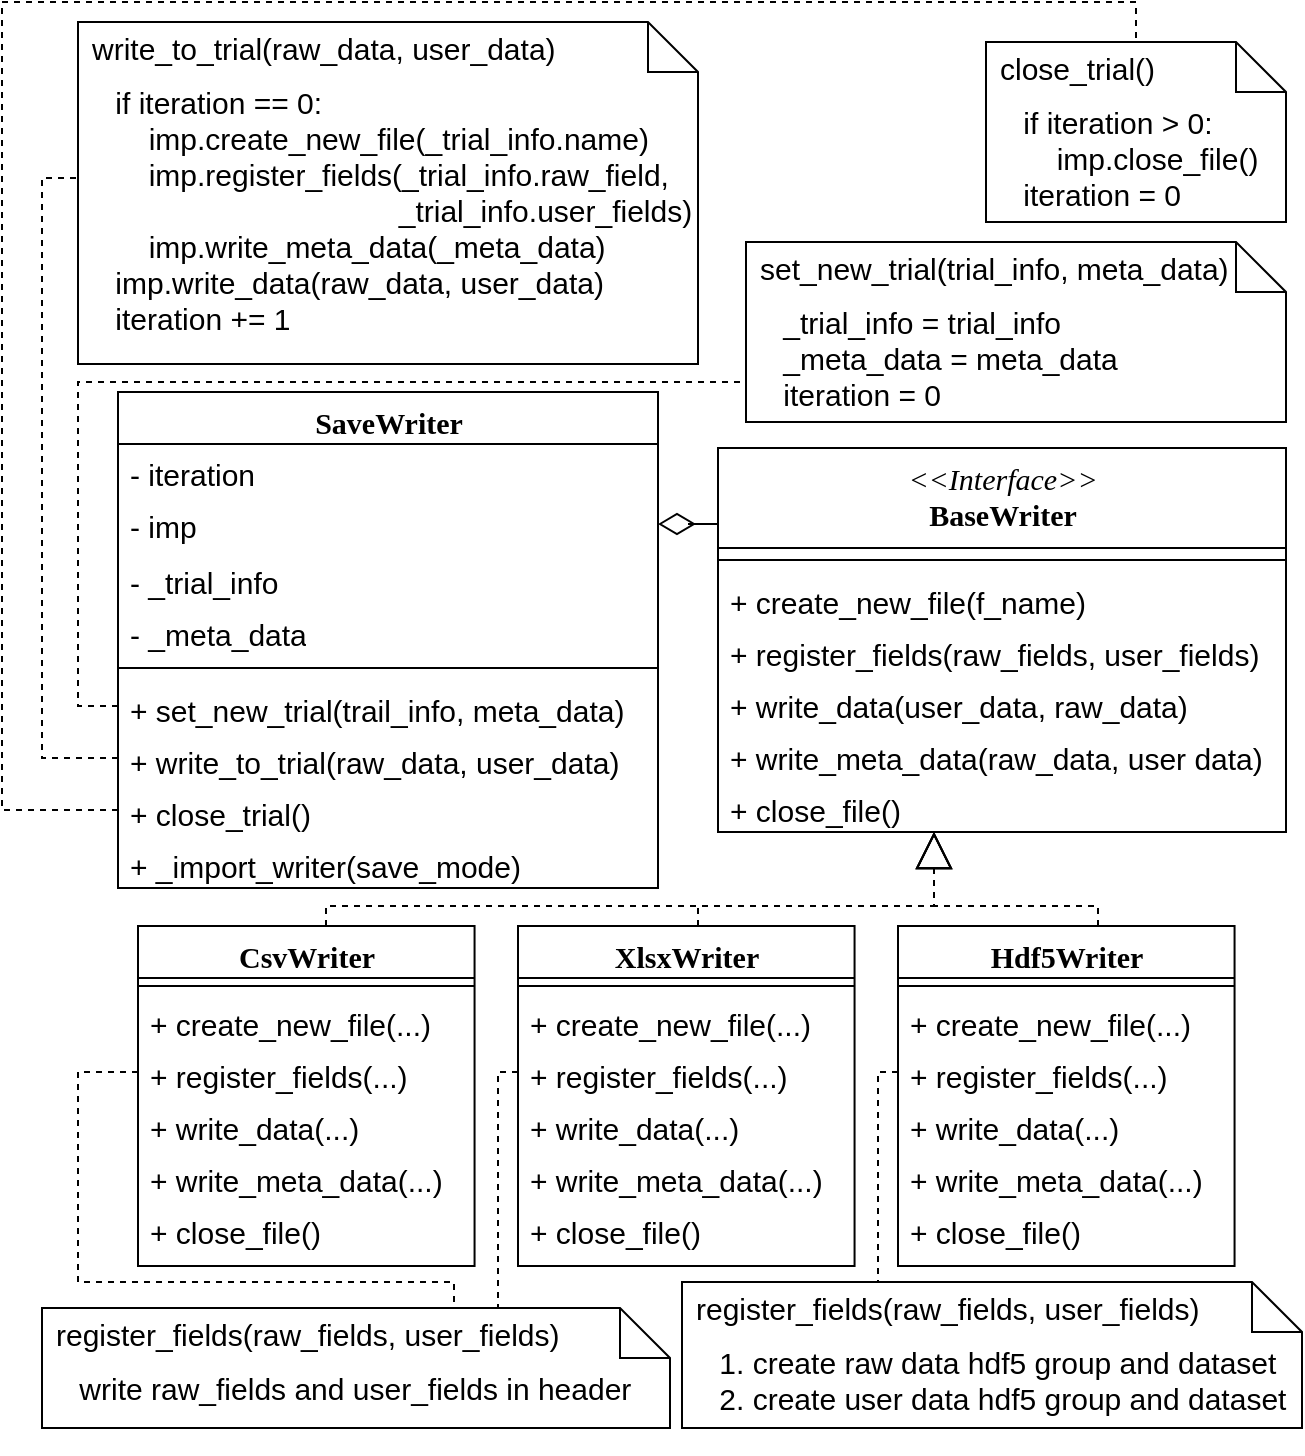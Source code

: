 <mxfile version="14.0.1" type="github">
  <diagram id="C5RBs43oDa-KdzZeNtuy" name="Page-1">
    <mxGraphModel dx="3716" dy="1100" grid="1" gridSize="10" guides="1" tooltips="1" connect="1" arrows="1" fold="1" page="1" pageScale="1" pageWidth="827" pageHeight="1169" math="0" shadow="0">
      <root>
        <mxCell id="WIyWlLk6GJQsqaUBKTNV-0" />
        <mxCell id="WIyWlLk6GJQsqaUBKTNV-1" parent="WIyWlLk6GJQsqaUBKTNV-0" />
        <mxCell id="AmHbZHZlYUlvdZBNM_50-43" value="SaveWriter" style="swimlane;html=1;fontStyle=1;align=center;verticalAlign=top;childLayout=stackLayout;horizontal=1;startSize=26;horizontalStack=0;resizeParent=1;resizeLast=0;collapsible=1;marginBottom=0;swimlaneFillColor=#ffffff;rounded=0;shadow=0;comic=0;labelBackgroundColor=none;strokeWidth=1;fillColor=none;fontFamily=Verdana;fontSize=15;" parent="WIyWlLk6GJQsqaUBKTNV-1" vertex="1">
          <mxGeometry x="-1522" y="405" width="270" height="248" as="geometry">
            <mxRectangle x="-1010" y="240" width="130" height="26" as="alternateBounds" />
          </mxGeometry>
        </mxCell>
        <mxCell id="PrIXuy7PniAQYLnB4FNg-18" value="- iteration" style="text;html=1;strokeColor=none;fillColor=none;align=left;verticalAlign=top;spacingLeft=4;spacingRight=4;whiteSpace=wrap;overflow=hidden;rotatable=0;points=[[0,0.5],[1,0.5]];portConstraint=eastwest;fontSize=15;" parent="AmHbZHZlYUlvdZBNM_50-43" vertex="1">
          <mxGeometry y="26" width="270" height="26" as="geometry" />
        </mxCell>
        <mxCell id="PrIXuy7PniAQYLnB4FNg-28" value="- imp" style="text;html=1;strokeColor=none;fillColor=none;align=left;verticalAlign=top;spacingLeft=4;spacingRight=4;whiteSpace=wrap;overflow=hidden;rotatable=0;points=[[0,0.5],[1,0.5]];portConstraint=eastwest;fontSize=15;" parent="AmHbZHZlYUlvdZBNM_50-43" vertex="1">
          <mxGeometry y="52" width="270" height="28" as="geometry" />
        </mxCell>
        <mxCell id="PrIXuy7PniAQYLnB4FNg-31" value="- _trial_info" style="text;html=1;strokeColor=none;fillColor=none;align=left;verticalAlign=top;spacingLeft=4;spacingRight=4;whiteSpace=wrap;overflow=hidden;rotatable=0;points=[[0,0.5],[1,0.5]];portConstraint=eastwest;fontSize=15;" parent="AmHbZHZlYUlvdZBNM_50-43" vertex="1">
          <mxGeometry y="80" width="270" height="26" as="geometry" />
        </mxCell>
        <mxCell id="PrIXuy7PniAQYLnB4FNg-32" value="- _meta_data" style="text;html=1;strokeColor=none;fillColor=none;align=left;verticalAlign=top;spacingLeft=4;spacingRight=4;whiteSpace=wrap;overflow=hidden;rotatable=0;points=[[0,0.5],[1,0.5]];portConstraint=eastwest;fontSize=15;" parent="AmHbZHZlYUlvdZBNM_50-43" vertex="1">
          <mxGeometry y="106" width="270" height="26" as="geometry" />
        </mxCell>
        <mxCell id="AmHbZHZlYUlvdZBNM_50-47" value="" style="line;html=1;strokeWidth=1;fillColor=none;align=left;verticalAlign=middle;spacingTop=-1;spacingLeft=3;spacingRight=3;rotatable=0;labelPosition=right;points=[];portConstraint=eastwest;fontSize=15;" parent="AmHbZHZlYUlvdZBNM_50-43" vertex="1">
          <mxGeometry y="132" width="270" height="12" as="geometry" />
        </mxCell>
        <mxCell id="AmHbZHZlYUlvdZBNM_50-48" value="+ set_new_trial(trail_info, meta_data)" style="text;html=1;strokeColor=none;fillColor=none;align=left;verticalAlign=top;spacingLeft=4;spacingRight=4;whiteSpace=wrap;overflow=hidden;rotatable=0;points=[[0,0.5],[1,0.5]];portConstraint=eastwest;fontSize=15;" parent="AmHbZHZlYUlvdZBNM_50-43" vertex="1">
          <mxGeometry y="144" width="270" height="26" as="geometry" />
        </mxCell>
        <mxCell id="PrIXuy7PniAQYLnB4FNg-16" value="+ write_to_trial(raw_data, user_data)" style="text;html=1;strokeColor=none;fillColor=none;align=left;verticalAlign=top;spacingLeft=4;spacingRight=4;whiteSpace=wrap;overflow=hidden;rotatable=0;points=[[0,0.5],[1,0.5]];portConstraint=eastwest;fontSize=15;" parent="AmHbZHZlYUlvdZBNM_50-43" vertex="1">
          <mxGeometry y="170" width="270" height="26" as="geometry" />
        </mxCell>
        <mxCell id="PrIXuy7PniAQYLnB4FNg-17" value="+ close_trial()" style="text;html=1;strokeColor=none;fillColor=none;align=left;verticalAlign=top;spacingLeft=4;spacingRight=4;whiteSpace=wrap;overflow=hidden;rotatable=0;points=[[0,0.5],[1,0.5]];portConstraint=eastwest;fontSize=15;" parent="AmHbZHZlYUlvdZBNM_50-43" vertex="1">
          <mxGeometry y="196" width="270" height="26" as="geometry" />
        </mxCell>
        <mxCell id="PrIXuy7PniAQYLnB4FNg-20" value="+ _import_writer(save_mode)" style="text;html=1;strokeColor=none;fillColor=none;align=left;verticalAlign=top;spacingLeft=4;spacingRight=4;whiteSpace=wrap;overflow=hidden;rotatable=0;points=[[0,0.5],[1,0.5]];portConstraint=eastwest;fontSize=15;" parent="AmHbZHZlYUlvdZBNM_50-43" vertex="1">
          <mxGeometry y="222" width="270" height="26" as="geometry" />
        </mxCell>
        <mxCell id="AmHbZHZlYUlvdZBNM_50-54" style="edgeStyle=orthogonalEdgeStyle;rounded=0;html=1;labelBackgroundColor=none;startArrow=none;startFill=0;startSize=8;endArrow=diamondThin;endFill=0;endSize=16;fontFamily=Verdana;fontSize=15;" parent="WIyWlLk6GJQsqaUBKTNV-1" source="AmHbZHZlYUlvdZBNM_50-122" edge="1" target="PrIXuy7PniAQYLnB4FNg-28">
          <mxGeometry relative="1" as="geometry">
            <mxPoint x="-1214" y="471" as="sourcePoint" />
            <mxPoint x="-1244" y="471" as="targetPoint" />
            <Array as="points">
              <mxPoint x="-1237" y="471" />
              <mxPoint x="-1237" y="471" />
            </Array>
          </mxGeometry>
        </mxCell>
        <mxCell id="AmHbZHZlYUlvdZBNM_50-122" value="&lt;span style=&quot;font-weight: normal&quot;&gt;&lt;i&gt;&amp;lt;&amp;lt;Interface&amp;gt;&amp;gt;&lt;br&gt;&lt;/i&gt;&lt;/span&gt;BaseWriter" style="swimlane;html=1;fontStyle=1;align=center;verticalAlign=top;childLayout=stackLayout;horizontal=1;startSize=50;horizontalStack=0;resizeParent=1;resizeLast=0;collapsible=1;marginBottom=0;swimlaneFillColor=#ffffff;rounded=0;shadow=0;comic=0;labelBackgroundColor=none;strokeWidth=1;fillColor=none;fontFamily=Verdana;fontSize=15;" parent="WIyWlLk6GJQsqaUBKTNV-1" vertex="1">
          <mxGeometry x="-1222" y="433" width="284" height="192" as="geometry">
            <mxRectangle x="-1010" y="240" width="130" height="26" as="alternateBounds" />
          </mxGeometry>
        </mxCell>
        <mxCell id="AmHbZHZlYUlvdZBNM_50-123" value="" style="line;html=1;strokeWidth=1;fillColor=none;align=left;verticalAlign=middle;spacingTop=-1;spacingLeft=3;spacingRight=3;rotatable=0;labelPosition=right;points=[];portConstraint=eastwest;fontSize=15;" parent="AmHbZHZlYUlvdZBNM_50-122" vertex="1">
          <mxGeometry y="50" width="284" height="12" as="geometry" />
        </mxCell>
        <mxCell id="AmHbZHZlYUlvdZBNM_50-124" value="+ create_new_file(f_name)" style="text;html=1;strokeColor=none;fillColor=none;align=left;verticalAlign=top;spacingLeft=4;spacingRight=4;whiteSpace=wrap;overflow=hidden;rotatable=0;points=[[0,0.5],[1,0.5]];portConstraint=eastwest;fontSize=15;" parent="AmHbZHZlYUlvdZBNM_50-122" vertex="1">
          <mxGeometry y="62" width="284" height="26" as="geometry" />
        </mxCell>
        <mxCell id="AmHbZHZlYUlvdZBNM_50-125" value="+ register_fields(raw_fields, user_fields)" style="text;html=1;strokeColor=none;fillColor=none;align=left;verticalAlign=top;spacingLeft=4;spacingRight=4;whiteSpace=wrap;overflow=hidden;rotatable=0;points=[[0,0.5],[1,0.5]];portConstraint=eastwest;fontSize=15;" parent="AmHbZHZlYUlvdZBNM_50-122" vertex="1">
          <mxGeometry y="88" width="284" height="26" as="geometry" />
        </mxCell>
        <mxCell id="AmHbZHZlYUlvdZBNM_50-126" value="+ write_data(user_data, raw_data)" style="text;html=1;strokeColor=none;fillColor=none;align=left;verticalAlign=top;spacingLeft=4;spacingRight=4;whiteSpace=wrap;overflow=hidden;rotatable=0;points=[[0,0.5],[1,0.5]];portConstraint=eastwest;fontSize=15;" parent="AmHbZHZlYUlvdZBNM_50-122" vertex="1">
          <mxGeometry y="114" width="284" height="26" as="geometry" />
        </mxCell>
        <mxCell id="AmHbZHZlYUlvdZBNM_50-127" value="+ write_meta_data(raw_data, user data)" style="text;html=1;strokeColor=none;fillColor=none;align=left;verticalAlign=top;spacingLeft=4;spacingRight=4;whiteSpace=wrap;overflow=hidden;rotatable=0;points=[[0,0.5],[1,0.5]];portConstraint=eastwest;fontSize=15;" parent="AmHbZHZlYUlvdZBNM_50-122" vertex="1">
          <mxGeometry y="140" width="284" height="26" as="geometry" />
        </mxCell>
        <mxCell id="PrIXuy7PniAQYLnB4FNg-0" value="+ close_file()" style="text;html=1;strokeColor=none;fillColor=none;align=left;verticalAlign=top;spacingLeft=4;spacingRight=4;whiteSpace=wrap;overflow=hidden;rotatable=0;points=[[0,0.5],[1,0.5]];portConstraint=eastwest;fontSize=15;" parent="AmHbZHZlYUlvdZBNM_50-122" vertex="1">
          <mxGeometry y="166" width="284" height="26" as="geometry" />
        </mxCell>
        <mxCell id="AmHbZHZlYUlvdZBNM_50-149" style="edgeStyle=orthogonalEdgeStyle;rounded=0;html=1;dashed=1;labelBackgroundColor=none;startArrow=none;startFill=0;startSize=8;endArrow=block;endFill=0;endSize=16;fontFamily=Verdana;fontSize=15;" parent="WIyWlLk6GJQsqaUBKTNV-1" source="AmHbZHZlYUlvdZBNM_50-55" target="AmHbZHZlYUlvdZBNM_50-122" edge="1">
          <mxGeometry relative="1" as="geometry">
            <Array as="points">
              <mxPoint x="-1418" y="662" />
              <mxPoint x="-1114" y="662" />
            </Array>
            <mxPoint x="-1024.86" y="682" as="sourcePoint" />
            <mxPoint x="-1076" y="704" as="targetPoint" />
          </mxGeometry>
        </mxCell>
        <mxCell id="AmHbZHZlYUlvdZBNM_50-150" value="&amp;nbsp; &amp;nbsp; _trial_info = trial_info&lt;br&gt;&amp;nbsp; &amp;nbsp; _meta_data = meta_data&lt;br&gt;&amp;nbsp; &amp;nbsp; iteration = 0" style="shape=note2;boundedLbl=1;whiteSpace=wrap;html=1;size=25;verticalAlign=top;align=left;fontSize=15;" parent="WIyWlLk6GJQsqaUBKTNV-1" vertex="1">
          <mxGeometry x="-1208" y="330" width="270" height="90" as="geometry" />
        </mxCell>
        <mxCell id="AmHbZHZlYUlvdZBNM_50-151" value="set_new_trial(trial_info, meta_data)" style="resizeWidth=1;part=1;strokeColor=none;fillColor=none;align=left;spacingLeft=5;fontSize=15;" parent="AmHbZHZlYUlvdZBNM_50-150" vertex="1">
          <mxGeometry width="270.0" height="25" relative="1" as="geometry" />
        </mxCell>
        <mxCell id="AmHbZHZlYUlvdZBNM_50-55" value="CsvWriter" style="swimlane;html=1;fontStyle=1;align=center;verticalAlign=top;childLayout=stackLayout;horizontal=1;startSize=26;horizontalStack=0;resizeParent=1;resizeLast=0;collapsible=1;marginBottom=0;swimlaneFillColor=#ffffff;rounded=0;shadow=0;comic=0;labelBackgroundColor=none;strokeWidth=1;fontFamily=Verdana;fontSize=15;" parent="WIyWlLk6GJQsqaUBKTNV-1" vertex="1">
          <mxGeometry x="-1512" y="672" width="168.28" height="170" as="geometry" />
        </mxCell>
        <mxCell id="AmHbZHZlYUlvdZBNM_50-56" value="" style="line;html=1;strokeWidth=1;fillColor=none;align=left;verticalAlign=middle;spacingTop=-1;spacingLeft=3;spacingRight=3;rotatable=0;labelPosition=right;points=[];portConstraint=eastwest;fontSize=15;" parent="AmHbZHZlYUlvdZBNM_50-55" vertex="1">
          <mxGeometry y="26" width="168.28" height="8" as="geometry" />
        </mxCell>
        <mxCell id="AmHbZHZlYUlvdZBNM_50-57" value="+ create_new_file(...)" style="text;html=1;strokeColor=none;fillColor=none;align=left;verticalAlign=top;spacingLeft=4;spacingRight=4;whiteSpace=wrap;overflow=hidden;rotatable=0;points=[[0,0.5],[1,0.5]];portConstraint=eastwest;fontSize=15;" parent="AmHbZHZlYUlvdZBNM_50-55" vertex="1">
          <mxGeometry y="34" width="168.28" height="26" as="geometry" />
        </mxCell>
        <mxCell id="AmHbZHZlYUlvdZBNM_50-58" value="+ register_fields(...)" style="text;html=1;strokeColor=none;fillColor=none;align=left;verticalAlign=top;spacingLeft=4;spacingRight=4;whiteSpace=wrap;overflow=hidden;rotatable=0;points=[[0,0.5],[1,0.5]];portConstraint=eastwest;fontSize=15;" parent="AmHbZHZlYUlvdZBNM_50-55" vertex="1">
          <mxGeometry y="60" width="168.28" height="26" as="geometry" />
        </mxCell>
        <mxCell id="AmHbZHZlYUlvdZBNM_50-129" value="+ write_data(...)" style="text;html=1;strokeColor=none;fillColor=none;align=left;verticalAlign=top;spacingLeft=4;spacingRight=4;whiteSpace=wrap;overflow=hidden;rotatable=0;points=[[0,0.5],[1,0.5]];portConstraint=eastwest;fontSize=15;" parent="AmHbZHZlYUlvdZBNM_50-55" vertex="1">
          <mxGeometry y="86" width="168.28" height="26" as="geometry" />
        </mxCell>
        <mxCell id="AmHbZHZlYUlvdZBNM_50-128" value="+ write_meta_data(...)" style="text;html=1;strokeColor=none;fillColor=none;align=left;verticalAlign=top;spacingLeft=4;spacingRight=4;whiteSpace=wrap;overflow=hidden;rotatable=0;points=[[0,0.5],[1,0.5]];portConstraint=eastwest;fontSize=15;" parent="AmHbZHZlYUlvdZBNM_50-55" vertex="1">
          <mxGeometry y="112" width="168.28" height="26" as="geometry" />
        </mxCell>
        <mxCell id="PrIXuy7PniAQYLnB4FNg-1" value="+ close_file()" style="text;html=1;strokeColor=none;fillColor=none;align=left;verticalAlign=top;spacingLeft=4;spacingRight=4;whiteSpace=wrap;overflow=hidden;rotatable=0;points=[[0,0.5],[1,0.5]];portConstraint=eastwest;fontSize=15;" parent="AmHbZHZlYUlvdZBNM_50-55" vertex="1">
          <mxGeometry y="138" width="168.28" height="32" as="geometry" />
        </mxCell>
        <mxCell id="PrIXuy7PniAQYLnB4FNg-2" value="XlsxWriter" style="swimlane;html=1;fontStyle=1;align=center;verticalAlign=top;childLayout=stackLayout;horizontal=1;startSize=26;horizontalStack=0;resizeParent=1;resizeLast=0;collapsible=1;marginBottom=0;swimlaneFillColor=#ffffff;rounded=0;shadow=0;comic=0;labelBackgroundColor=none;strokeWidth=1;fontFamily=Verdana;fontSize=15;" parent="WIyWlLk6GJQsqaUBKTNV-1" vertex="1">
          <mxGeometry x="-1322" y="672" width="168.28" height="170" as="geometry" />
        </mxCell>
        <mxCell id="PrIXuy7PniAQYLnB4FNg-3" value="" style="line;html=1;strokeWidth=1;fillColor=none;align=left;verticalAlign=middle;spacingTop=-1;spacingLeft=3;spacingRight=3;rotatable=0;labelPosition=right;points=[];portConstraint=eastwest;fontSize=15;" parent="PrIXuy7PniAQYLnB4FNg-2" vertex="1">
          <mxGeometry y="26" width="168.28" height="8" as="geometry" />
        </mxCell>
        <mxCell id="PrIXuy7PniAQYLnB4FNg-4" value="+ create_new_file(...)" style="text;html=1;strokeColor=none;fillColor=none;align=left;verticalAlign=top;spacingLeft=4;spacingRight=4;whiteSpace=wrap;overflow=hidden;rotatable=0;points=[[0,0.5],[1,0.5]];portConstraint=eastwest;fontSize=15;" parent="PrIXuy7PniAQYLnB4FNg-2" vertex="1">
          <mxGeometry y="34" width="168.28" height="26" as="geometry" />
        </mxCell>
        <mxCell id="PrIXuy7PniAQYLnB4FNg-5" value="+ register_fields(...)" style="text;html=1;strokeColor=none;fillColor=none;align=left;verticalAlign=top;spacingLeft=4;spacingRight=4;whiteSpace=wrap;overflow=hidden;rotatable=0;points=[[0,0.5],[1,0.5]];portConstraint=eastwest;fontSize=15;" parent="PrIXuy7PniAQYLnB4FNg-2" vertex="1">
          <mxGeometry y="60" width="168.28" height="26" as="geometry" />
        </mxCell>
        <mxCell id="PrIXuy7PniAQYLnB4FNg-6" value="+ write_data(...)" style="text;html=1;strokeColor=none;fillColor=none;align=left;verticalAlign=top;spacingLeft=4;spacingRight=4;whiteSpace=wrap;overflow=hidden;rotatable=0;points=[[0,0.5],[1,0.5]];portConstraint=eastwest;fontSize=15;" parent="PrIXuy7PniAQYLnB4FNg-2" vertex="1">
          <mxGeometry y="86" width="168.28" height="26" as="geometry" />
        </mxCell>
        <mxCell id="PrIXuy7PniAQYLnB4FNg-7" value="+ write_meta_data(...)" style="text;html=1;strokeColor=none;fillColor=none;align=left;verticalAlign=top;spacingLeft=4;spacingRight=4;whiteSpace=wrap;overflow=hidden;rotatable=0;points=[[0,0.5],[1,0.5]];portConstraint=eastwest;fontSize=15;" parent="PrIXuy7PniAQYLnB4FNg-2" vertex="1">
          <mxGeometry y="112" width="168.28" height="26" as="geometry" />
        </mxCell>
        <mxCell id="PrIXuy7PniAQYLnB4FNg-8" value="+ close_file()" style="text;html=1;strokeColor=none;fillColor=none;align=left;verticalAlign=top;spacingLeft=4;spacingRight=4;whiteSpace=wrap;overflow=hidden;rotatable=0;points=[[0,0.5],[1,0.5]];portConstraint=eastwest;fontSize=15;" parent="PrIXuy7PniAQYLnB4FNg-2" vertex="1">
          <mxGeometry y="138" width="168.28" height="32" as="geometry" />
        </mxCell>
        <mxCell id="PrIXuy7PniAQYLnB4FNg-9" value="Hdf5Writer" style="swimlane;html=1;fontStyle=1;align=center;verticalAlign=top;childLayout=stackLayout;horizontal=1;startSize=26;horizontalStack=0;resizeParent=1;resizeLast=0;collapsible=1;marginBottom=0;swimlaneFillColor=#ffffff;rounded=0;shadow=0;comic=0;labelBackgroundColor=none;strokeWidth=1;fontFamily=Verdana;fontSize=15;" parent="WIyWlLk6GJQsqaUBKTNV-1" vertex="1">
          <mxGeometry x="-1132" y="672" width="168.28" height="170" as="geometry" />
        </mxCell>
        <mxCell id="PrIXuy7PniAQYLnB4FNg-10" value="" style="line;html=1;strokeWidth=1;fillColor=none;align=left;verticalAlign=middle;spacingTop=-1;spacingLeft=3;spacingRight=3;rotatable=0;labelPosition=right;points=[];portConstraint=eastwest;fontSize=15;" parent="PrIXuy7PniAQYLnB4FNg-9" vertex="1">
          <mxGeometry y="26" width="168.28" height="8" as="geometry" />
        </mxCell>
        <mxCell id="PrIXuy7PniAQYLnB4FNg-11" value="+ create_new_file(...)" style="text;html=1;strokeColor=none;fillColor=none;align=left;verticalAlign=top;spacingLeft=4;spacingRight=4;whiteSpace=wrap;overflow=hidden;rotatable=0;points=[[0,0.5],[1,0.5]];portConstraint=eastwest;fontSize=15;" parent="PrIXuy7PniAQYLnB4FNg-9" vertex="1">
          <mxGeometry y="34" width="168.28" height="26" as="geometry" />
        </mxCell>
        <mxCell id="PrIXuy7PniAQYLnB4FNg-12" value="+ register_fields(...)" style="text;html=1;strokeColor=none;fillColor=none;align=left;verticalAlign=top;spacingLeft=4;spacingRight=4;whiteSpace=wrap;overflow=hidden;rotatable=0;points=[[0,0.5],[1,0.5]];portConstraint=eastwest;fontSize=15;" parent="PrIXuy7PniAQYLnB4FNg-9" vertex="1">
          <mxGeometry y="60" width="168.28" height="26" as="geometry" />
        </mxCell>
        <mxCell id="PrIXuy7PniAQYLnB4FNg-13" value="+ write_data(...)" style="text;html=1;strokeColor=none;fillColor=none;align=left;verticalAlign=top;spacingLeft=4;spacingRight=4;whiteSpace=wrap;overflow=hidden;rotatable=0;points=[[0,0.5],[1,0.5]];portConstraint=eastwest;fontSize=15;" parent="PrIXuy7PniAQYLnB4FNg-9" vertex="1">
          <mxGeometry y="86" width="168.28" height="26" as="geometry" />
        </mxCell>
        <mxCell id="PrIXuy7PniAQYLnB4FNg-14" value="+ write_meta_data(...)" style="text;html=1;strokeColor=none;fillColor=none;align=left;verticalAlign=top;spacingLeft=4;spacingRight=4;whiteSpace=wrap;overflow=hidden;rotatable=0;points=[[0,0.5],[1,0.5]];portConstraint=eastwest;fontSize=15;" parent="PrIXuy7PniAQYLnB4FNg-9" vertex="1">
          <mxGeometry y="112" width="168.28" height="26" as="geometry" />
        </mxCell>
        <mxCell id="PrIXuy7PniAQYLnB4FNg-15" value="+ close_file()" style="text;html=1;strokeColor=none;fillColor=none;align=left;verticalAlign=top;spacingLeft=4;spacingRight=4;whiteSpace=wrap;overflow=hidden;rotatable=0;points=[[0,0.5],[1,0.5]];portConstraint=eastwest;fontSize=15;" parent="PrIXuy7PniAQYLnB4FNg-9" vertex="1">
          <mxGeometry y="138" width="168.28" height="26" as="geometry" />
        </mxCell>
        <mxCell id="PrIXuy7PniAQYLnB4FNg-33" value="&amp;nbsp; &amp;nbsp; if iteration == 0:&lt;br&gt;&amp;nbsp; &amp;nbsp; &amp;nbsp; &amp;nbsp; imp.create_new_file(_trial_info.name)&lt;br&gt;&amp;nbsp; &amp;nbsp; &amp;nbsp; &amp;nbsp; imp.register_fields(_trial_info.raw_field,&lt;br&gt;&amp;nbsp; &amp;nbsp; &amp;nbsp; &amp;nbsp; &amp;nbsp; &amp;nbsp; &amp;nbsp; &amp;nbsp; &amp;nbsp; &amp;nbsp; &amp;nbsp; &amp;nbsp; &amp;nbsp; &amp;nbsp; &amp;nbsp; &amp;nbsp; &amp;nbsp; &amp;nbsp; &amp;nbsp; _trial_info.user_fields)&lt;br&gt;&amp;nbsp; &amp;nbsp; &amp;nbsp; &amp;nbsp; imp.write_meta_data(_meta_data)&lt;br&gt;&amp;nbsp; &amp;nbsp; imp.write_data(raw_data, user_data)&lt;br&gt;&amp;nbsp; &amp;nbsp; iteration += 1" style="shape=note2;boundedLbl=1;whiteSpace=wrap;html=1;size=25;verticalAlign=top;align=left;fontSize=15;" parent="WIyWlLk6GJQsqaUBKTNV-1" vertex="1">
          <mxGeometry x="-1542" y="220" width="310" height="171" as="geometry" />
        </mxCell>
        <mxCell id="PrIXuy7PniAQYLnB4FNg-34" value="write_to_trial(raw_data, user_data)" style="resizeWidth=1;part=1;strokeColor=none;fillColor=none;align=left;spacingLeft=5;fontSize=15;" parent="PrIXuy7PniAQYLnB4FNg-33" vertex="1">
          <mxGeometry width="310.0" height="25" relative="1" as="geometry" />
        </mxCell>
        <mxCell id="PrIXuy7PniAQYLnB4FNg-36" value="&amp;nbsp; &amp;nbsp; if iteration &amp;gt; 0:&lt;br&gt;&amp;nbsp; &amp;nbsp; &amp;nbsp; &amp;nbsp; imp.close_file()&lt;br&gt;&amp;nbsp; &amp;nbsp; iteration = 0" style="shape=note2;boundedLbl=1;whiteSpace=wrap;html=1;size=25;verticalAlign=top;align=left;fontSize=15;" parent="WIyWlLk6GJQsqaUBKTNV-1" vertex="1">
          <mxGeometry x="-1088" y="230" width="150" height="90" as="geometry" />
        </mxCell>
        <mxCell id="PrIXuy7PniAQYLnB4FNg-37" value="close_trial()" style="resizeWidth=1;part=1;strokeColor=none;fillColor=none;align=left;spacingLeft=5;fontSize=15;" parent="PrIXuy7PniAQYLnB4FNg-36" vertex="1">
          <mxGeometry width="150.0" height="25" relative="1" as="geometry" />
        </mxCell>
        <mxCell id="PrIXuy7PniAQYLnB4FNg-39" style="edgeStyle=orthogonalEdgeStyle;rounded=0;html=1;dashed=1;labelBackgroundColor=none;startArrow=none;startFill=0;startSize=8;endArrow=block;endFill=0;endSize=16;fontFamily=Verdana;fontSize=15;" parent="WIyWlLk6GJQsqaUBKTNV-1" source="PrIXuy7PniAQYLnB4FNg-2" target="AmHbZHZlYUlvdZBNM_50-122" edge="1">
          <mxGeometry relative="1" as="geometry">
            <Array as="points">
              <mxPoint x="-1232" y="662" />
              <mxPoint x="-1114" y="662" />
            </Array>
            <mxPoint x="-1273" y="682" as="sourcePoint" />
            <mxPoint x="-1114" y="624" as="targetPoint" />
          </mxGeometry>
        </mxCell>
        <mxCell id="PrIXuy7PniAQYLnB4FNg-40" style="edgeStyle=orthogonalEdgeStyle;rounded=0;html=1;dashed=1;labelBackgroundColor=none;startArrow=none;startFill=0;startSize=8;endArrow=block;endFill=0;endSize=16;fontFamily=Verdana;fontSize=15;" parent="WIyWlLk6GJQsqaUBKTNV-1" source="PrIXuy7PniAQYLnB4FNg-9" target="AmHbZHZlYUlvdZBNM_50-122" edge="1">
          <mxGeometry relative="1" as="geometry">
            <Array as="points">
              <mxPoint x="-1032" y="662" />
              <mxPoint x="-1114" y="662" />
            </Array>
            <mxPoint x="-1104" y="682" as="sourcePoint" />
            <mxPoint x="-1104" y="624" as="targetPoint" />
          </mxGeometry>
        </mxCell>
        <mxCell id="DF5kBo6IlGlXPHQ93BRQ-0" value="&amp;nbsp; &amp;nbsp; 1. create raw data hdf5 group and dataset&lt;br&gt;&amp;nbsp; &amp;nbsp; 2. create user data hdf5 group and&amp;nbsp;dataset&lt;br&gt;&amp;nbsp;&amp;nbsp;" style="shape=note2;boundedLbl=1;whiteSpace=wrap;html=1;size=25;verticalAlign=top;align=left;fontSize=15;" vertex="1" parent="WIyWlLk6GJQsqaUBKTNV-1">
          <mxGeometry x="-1240" y="850" width="310" height="73" as="geometry" />
        </mxCell>
        <mxCell id="DF5kBo6IlGlXPHQ93BRQ-1" value="register_fields(raw_fields, user_fields)" style="resizeWidth=1;part=1;strokeColor=none;fillColor=none;align=left;spacingLeft=5;fontSize=15;" vertex="1" parent="DF5kBo6IlGlXPHQ93BRQ-0">
          <mxGeometry width="310.0" height="25" relative="1" as="geometry" />
        </mxCell>
        <mxCell id="DF5kBo6IlGlXPHQ93BRQ-2" style="edgeStyle=orthogonalEdgeStyle;rounded=0;orthogonalLoop=1;jettySize=auto;html=1;exitX=0;exitY=0.5;exitDx=0;exitDy=0;dashed=1;endArrow=none;endFill=0;" edge="1" parent="WIyWlLk6GJQsqaUBKTNV-1" source="PrIXuy7PniAQYLnB4FNg-12" target="DF5kBo6IlGlXPHQ93BRQ-1">
          <mxGeometry relative="1" as="geometry">
            <Array as="points">
              <mxPoint x="-1142" y="745" />
            </Array>
          </mxGeometry>
        </mxCell>
        <mxCell id="DF5kBo6IlGlXPHQ93BRQ-5" value="&amp;nbsp; &amp;nbsp; write raw_fields and user_fields in header&lt;br&gt;&amp;nbsp;&amp;nbsp;" style="shape=note2;boundedLbl=1;whiteSpace=wrap;html=1;size=25;verticalAlign=top;align=left;fontSize=15;" vertex="1" parent="WIyWlLk6GJQsqaUBKTNV-1">
          <mxGeometry x="-1560" y="863" width="314" height="60" as="geometry" />
        </mxCell>
        <mxCell id="DF5kBo6IlGlXPHQ93BRQ-6" value="register_fields(raw_fields, user_fields)" style="resizeWidth=1;part=1;strokeColor=none;fillColor=none;align=left;spacingLeft=5;fontSize=15;" vertex="1" parent="DF5kBo6IlGlXPHQ93BRQ-5">
          <mxGeometry width="314.0" height="25" relative="1" as="geometry" />
        </mxCell>
        <mxCell id="DF5kBo6IlGlXPHQ93BRQ-7" style="edgeStyle=orthogonalEdgeStyle;rounded=0;orthogonalLoop=1;jettySize=auto;html=1;exitX=0;exitY=0.5;exitDx=0;exitDy=0;dashed=1;endArrow=none;endFill=0;" edge="1" parent="WIyWlLk6GJQsqaUBKTNV-1" source="AmHbZHZlYUlvdZBNM_50-58" target="DF5kBo6IlGlXPHQ93BRQ-5">
          <mxGeometry relative="1" as="geometry">
            <mxPoint x="-1592" y="882" as="targetPoint" />
            <Array as="points">
              <mxPoint x="-1542" y="745" />
              <mxPoint x="-1542" y="850" />
              <mxPoint x="-1354" y="850" />
            </Array>
          </mxGeometry>
        </mxCell>
        <mxCell id="DF5kBo6IlGlXPHQ93BRQ-8" style="edgeStyle=orthogonalEdgeStyle;rounded=0;orthogonalLoop=1;jettySize=auto;html=1;exitX=0;exitY=0.5;exitDx=0;exitDy=0;dashed=1;endArrow=none;endFill=0;" edge="1" parent="WIyWlLk6GJQsqaUBKTNV-1" source="PrIXuy7PniAQYLnB4FNg-5" target="DF5kBo6IlGlXPHQ93BRQ-5">
          <mxGeometry relative="1" as="geometry">
            <Array as="points">
              <mxPoint x="-1332" y="745" />
            </Array>
          </mxGeometry>
        </mxCell>
        <mxCell id="DF5kBo6IlGlXPHQ93BRQ-9" style="edgeStyle=orthogonalEdgeStyle;rounded=0;orthogonalLoop=1;jettySize=auto;html=1;exitX=0;exitY=0.5;exitDx=0;exitDy=0;dashed=1;endArrow=none;endFill=0;" edge="1" parent="WIyWlLk6GJQsqaUBKTNV-1" source="AmHbZHZlYUlvdZBNM_50-48" target="AmHbZHZlYUlvdZBNM_50-150">
          <mxGeometry relative="1" as="geometry">
            <Array as="points">
              <mxPoint x="-1542" y="562" />
              <mxPoint x="-1542" y="400" />
            </Array>
          </mxGeometry>
        </mxCell>
        <mxCell id="DF5kBo6IlGlXPHQ93BRQ-10" style="edgeStyle=orthogonalEdgeStyle;rounded=0;orthogonalLoop=1;jettySize=auto;html=1;exitX=0;exitY=0.5;exitDx=0;exitDy=0;dashed=1;endArrow=none;endFill=0;" edge="1" parent="WIyWlLk6GJQsqaUBKTNV-1" source="PrIXuy7PniAQYLnB4FNg-16" target="PrIXuy7PniAQYLnB4FNg-33">
          <mxGeometry relative="1" as="geometry">
            <Array as="points">
              <mxPoint x="-1560" y="588" />
              <mxPoint x="-1560" y="298" />
            </Array>
          </mxGeometry>
        </mxCell>
        <mxCell id="DF5kBo6IlGlXPHQ93BRQ-11" style="edgeStyle=orthogonalEdgeStyle;rounded=0;orthogonalLoop=1;jettySize=auto;html=1;exitX=0;exitY=0.5;exitDx=0;exitDy=0;dashed=1;endArrow=none;endFill=0;" edge="1" parent="WIyWlLk6GJQsqaUBKTNV-1" source="PrIXuy7PniAQYLnB4FNg-17" target="PrIXuy7PniAQYLnB4FNg-36">
          <mxGeometry relative="1" as="geometry">
            <Array as="points">
              <mxPoint x="-1580" y="614" />
              <mxPoint x="-1580" y="210" />
              <mxPoint x="-1013" y="210" />
            </Array>
          </mxGeometry>
        </mxCell>
      </root>
    </mxGraphModel>
  </diagram>
</mxfile>
